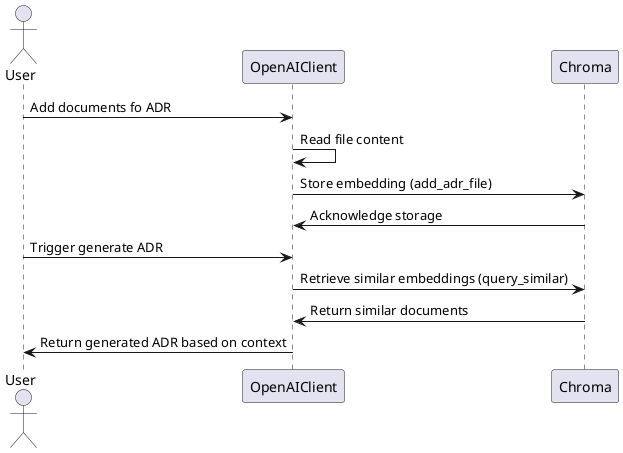 @startuml
actor User
participant "OpenAIClient" as Client
participant "Chroma" as Chroma

User -> Client: Add documents fo ADR
Client -> Client: Read file content
Client -> Chroma: Store embedding (add_adr_file)
Chroma -> Client: Acknowledge storage

User -> Client: Trigger generate ADR
Client -> Chroma: Retrieve similar embeddings (query_similar)
Chroma -> Client: Return similar documents

Client -> User: Return generated ADR based on context
@enduml